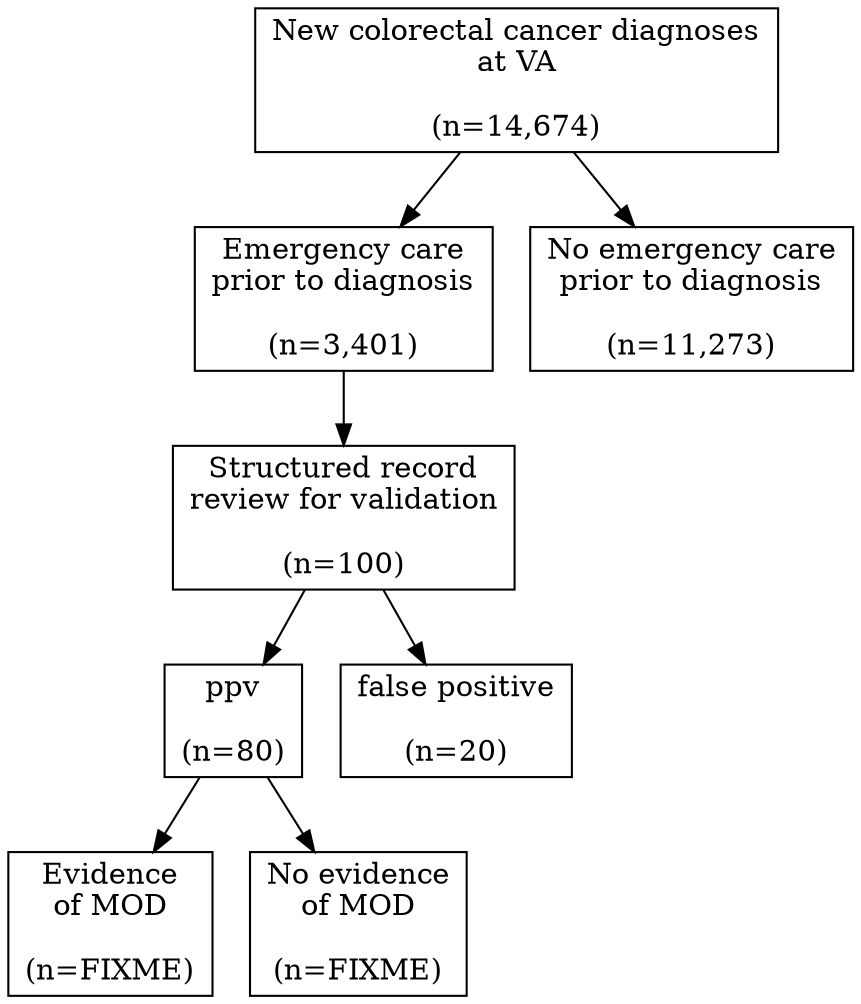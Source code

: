 digraph{

# Nodes

cancer_dx[shape=rectangle, label="New colorectal cancer diagnoses\nat VA\n\n(n=14,674)"]

emerg[shape=rectangle, label="Emergency care\nprior to diagnosis\n\n(n=3,401)"]

no_emerg[shape=rectangle, label="No emergency care\nprior to diagnosis\n\n(n=11,273)"]

review_sample[shape=rectangle, label="Structured record\nreview for validation\n\n(n=100)"]

ppv[shape=rectangle, label="ppv\n\n(n=80)"]

fp[shape=rectangle, label="false positive\n\n(n=20)"]

yes_MOD[shape=rectangle, label="Evidence\nof MOD\n\n(n=FIXME)"]

no_MOD[shape=rectangle, label="No evidence\nof MOD\n\n(n=FIXME)"]




# Edges

cancer_dx -> emerg
cancer_dx -> no_emerg
emerg -> review_sample

review_sample -> ppv
review_sample -> fp

ppv -> yes_MOD
ppv -> no_MOD

}
